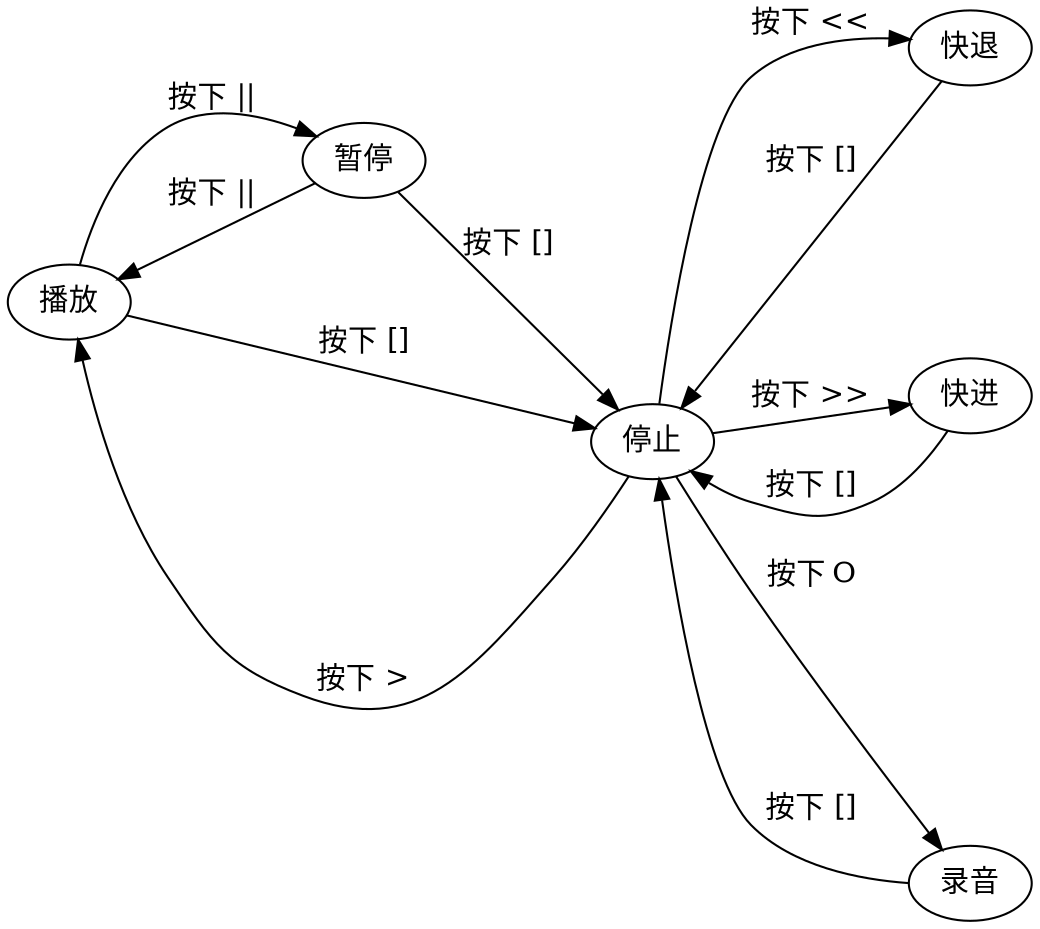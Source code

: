 digraph state
{
	graph [ nodesep=1.2];
	rankdir = LR;
	
	播放 -> 暂停 [label="按下 || "];
	暂停 -> 播放 [label="按下 || "];
	暂停 -> 停止 [label="按下 []"];
	停止 -> 播放 [label="按下 >"];
	播放 -> 停止 [label="按下 []"];
	停止 -> 快退 [label="按下 <<"];
	停止 -> 快进 [label="按下 >>"];
	快进 -> 停止 [label="按下 []"];
	快退 -> 停止 [label="按下 []"];
	停止 -> 录音 [label="按下 O"];
	录音 -> 停止 [label="按下 []"];

}